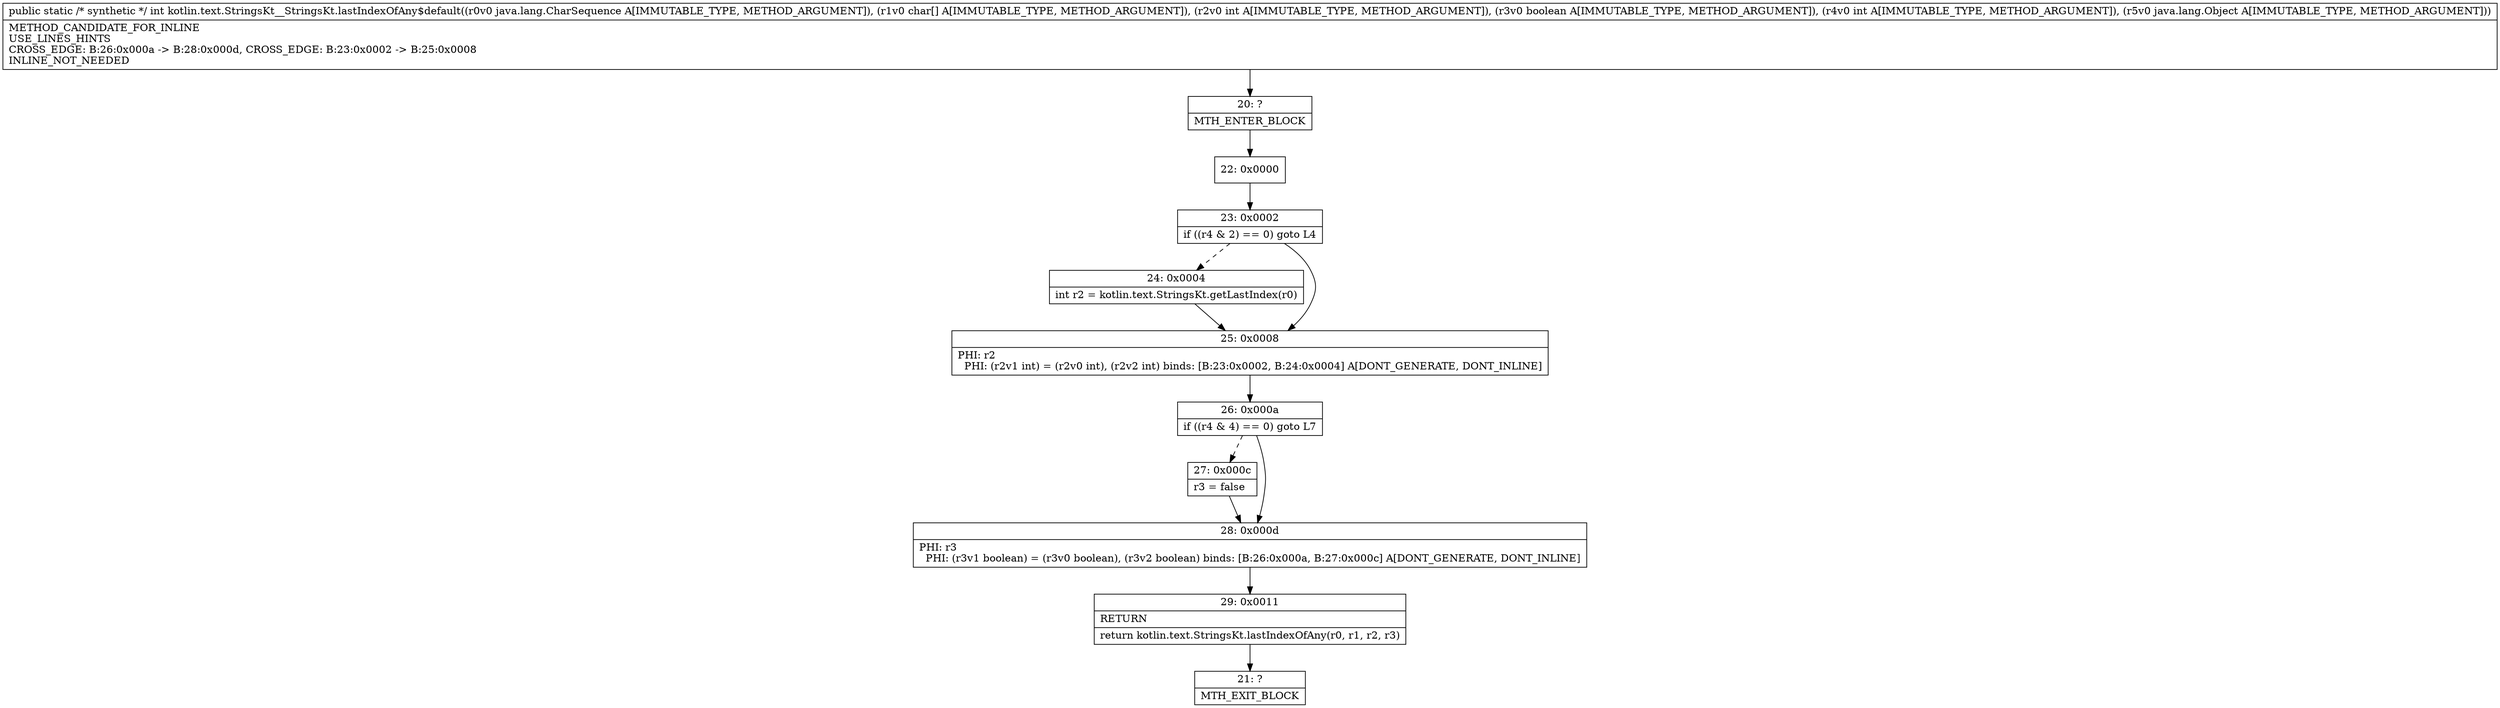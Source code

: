 digraph "CFG forkotlin.text.StringsKt__StringsKt.lastIndexOfAny$default(Ljava\/lang\/CharSequence;[CIZILjava\/lang\/Object;)I" {
Node_20 [shape=record,label="{20\:\ ?|MTH_ENTER_BLOCK\l}"];
Node_22 [shape=record,label="{22\:\ 0x0000}"];
Node_23 [shape=record,label="{23\:\ 0x0002|if ((r4 & 2) == 0) goto L4\l}"];
Node_24 [shape=record,label="{24\:\ 0x0004|int r2 = kotlin.text.StringsKt.getLastIndex(r0)\l}"];
Node_25 [shape=record,label="{25\:\ 0x0008|PHI: r2 \l  PHI: (r2v1 int) = (r2v0 int), (r2v2 int) binds: [B:23:0x0002, B:24:0x0004] A[DONT_GENERATE, DONT_INLINE]\l}"];
Node_26 [shape=record,label="{26\:\ 0x000a|if ((r4 & 4) == 0) goto L7\l}"];
Node_27 [shape=record,label="{27\:\ 0x000c|r3 = false\l}"];
Node_28 [shape=record,label="{28\:\ 0x000d|PHI: r3 \l  PHI: (r3v1 boolean) = (r3v0 boolean), (r3v2 boolean) binds: [B:26:0x000a, B:27:0x000c] A[DONT_GENERATE, DONT_INLINE]\l}"];
Node_29 [shape=record,label="{29\:\ 0x0011|RETURN\l|return kotlin.text.StringsKt.lastIndexOfAny(r0, r1, r2, r3)\l}"];
Node_21 [shape=record,label="{21\:\ ?|MTH_EXIT_BLOCK\l}"];
MethodNode[shape=record,label="{public static \/* synthetic *\/ int kotlin.text.StringsKt__StringsKt.lastIndexOfAny$default((r0v0 java.lang.CharSequence A[IMMUTABLE_TYPE, METHOD_ARGUMENT]), (r1v0 char[] A[IMMUTABLE_TYPE, METHOD_ARGUMENT]), (r2v0 int A[IMMUTABLE_TYPE, METHOD_ARGUMENT]), (r3v0 boolean A[IMMUTABLE_TYPE, METHOD_ARGUMENT]), (r4v0 int A[IMMUTABLE_TYPE, METHOD_ARGUMENT]), (r5v0 java.lang.Object A[IMMUTABLE_TYPE, METHOD_ARGUMENT]))  | METHOD_CANDIDATE_FOR_INLINE\lUSE_LINES_HINTS\lCROSS_EDGE: B:26:0x000a \-\> B:28:0x000d, CROSS_EDGE: B:23:0x0002 \-\> B:25:0x0008\lINLINE_NOT_NEEDED\l}"];
MethodNode -> Node_20;Node_20 -> Node_22;
Node_22 -> Node_23;
Node_23 -> Node_24[style=dashed];
Node_23 -> Node_25;
Node_24 -> Node_25;
Node_25 -> Node_26;
Node_26 -> Node_27[style=dashed];
Node_26 -> Node_28;
Node_27 -> Node_28;
Node_28 -> Node_29;
Node_29 -> Node_21;
}

